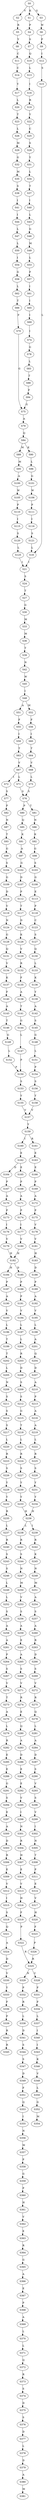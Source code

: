 strict digraph  {
	S0 -> S1 [ label = K ];
	S0 -> S2 [ label = V ];
	S0 -> S3 [ label = G ];
	S1 -> S4 [ label = P ];
	S2 -> S5 [ label = R ];
	S3 -> S6 [ label = W ];
	S4 -> S7 [ label = S ];
	S5 -> S8 [ label = Y ];
	S6 -> S9 [ label = P ];
	S7 -> S10 [ label = Q ];
	S8 -> S11 [ label = C ];
	S9 -> S12 [ label = I ];
	S10 -> S13 [ label = L ];
	S11 -> S14 [ label = C ];
	S12 -> S15 [ label = S ];
	S13 -> S16 [ label = I ];
	S14 -> S17 [ label = Y ];
	S15 -> S18 [ label = L ];
	S16 -> S19 [ label = R ];
	S17 -> S20 [ label = L ];
	S18 -> S21 [ label = I ];
	S19 -> S22 [ label = Y ];
	S20 -> S23 [ label = T ];
	S21 -> S24 [ label = S ];
	S22 -> S25 [ label = C ];
	S23 -> S26 [ label = L ];
	S24 -> S27 [ label = T ];
	S25 -> S28 [ label = S ];
	S26 -> S29 [ label = M ];
	S27 -> S30 [ label = G ];
	S28 -> S31 [ label = Y ];
	S29 -> S32 [ label = G ];
	S30 -> S33 [ label = M ];
	S31 -> S34 [ label = L ];
	S32 -> S35 [ label = M ];
	S33 -> S36 [ label = M ];
	S34 -> S37 [ label = T ];
	S35 -> S38 [ label = S ];
	S36 -> S39 [ label = T ];
	S37 -> S40 [ label = I ];
	S38 -> S41 [ label = I ];
	S39 -> S42 [ label = N ];
	S40 -> S43 [ label = L ];
	S41 -> S44 [ label = I ];
	S42 -> S45 [ label = W ];
	S43 -> S46 [ label = G ];
	S44 -> S47 [ label = L ];
	S45 -> S48 [ label = I ];
	S46 -> S49 [ label = M ];
	S47 -> S50 [ label = L ];
	S48 -> S51 [ label = A ];
	S48 -> S52 [ label = M ];
	S49 -> S53 [ label = L ];
	S50 -> S54 [ label = I ];
	S51 -> S55 [ label = F ];
	S52 -> S56 [ label = F ];
	S53 -> S57 [ label = F ];
	S54 -> S58 [ label = G ];
	S55 -> S59 [ label = I ];
	S56 -> S60 [ label = I ];
	S57 -> S61 [ label = I ];
	S58 -> S62 [ label = L ];
	S59 -> S63 [ label = T ];
	S60 -> S64 [ label = T ];
	S61 -> S65 [ label = I ];
	S62 -> S66 [ label = T ];
	S63 -> S67 [ label = V ];
	S64 -> S68 [ label = V ];
	S65 -> S69 [ label = I ];
	S66 -> S70 [ label = F ];
	S67 -> S71 [ label = L ];
	S67 -> S72 [ label = I ];
	S68 -> S73 [ label = L ];
	S69 -> S74 [ label = I ];
	S70 -> S75 [ label = G ];
	S71 -> S76 [ label = S ];
	S72 -> S77 [ label = S ];
	S73 -> S76 [ label = S ];
	S74 -> S78 [ label = G ];
	S75 -> S79 [ label = A ];
	S76 -> S80 [ label = P ];
	S76 -> S81 [ label = T ];
	S77 -> S82 [ label = P ];
	S78 -> S83 [ label = L ];
	S79 -> S84 [ label = Q ];
	S80 -> S85 [ label = Q ];
	S81 -> S86 [ label = N ];
	S82 -> S87 [ label = N ];
	S83 -> S88 [ label = T ];
	S84 -> S89 [ label = M ];
	S84 -> S90 [ label = K ];
	S85 -> S91 [ label = K ];
	S86 -> S92 [ label = K ];
	S87 -> S93 [ label = T ];
	S88 -> S94 [ label = F ];
	S89 -> S95 [ label = M ];
	S90 -> S96 [ label = L ];
	S91 -> S97 [ label = A ];
	S92 -> S98 [ label = G ];
	S93 -> S99 [ label = G ];
	S94 -> S75 [ label = G ];
	S95 -> S100 [ label = A ];
	S96 -> S101 [ label = G ];
	S97 -> S102 [ label = G ];
	S98 -> S103 [ label = S ];
	S99 -> S104 [ label = S ];
	S100 -> S105 [ label = W ];
	S101 -> S106 [ label = W ];
	S102 -> S107 [ label = D ];
	S103 -> S108 [ label = G ];
	S104 -> S109 [ label = G ];
	S105 -> S110 [ label = P ];
	S106 -> S111 [ label = P ];
	S107 -> S112 [ label = P ];
	S108 -> S113 [ label = E ];
	S109 -> S114 [ label = D ];
	S110 -> S115 [ label = I ];
	S111 -> S116 [ label = I ];
	S112 -> S117 [ label = T ];
	S113 -> S118 [ label = P ];
	S114 -> S119 [ label = V ];
	S115 -> S120 [ label = S ];
	S116 -> S121 [ label = S ];
	S117 -> S122 [ label = D ];
	S118 -> S123 [ label = C ];
	S119 -> S124 [ label = N ];
	S120 -> S125 [ label = L ];
	S121 -> S18 [ label = L ];
	S122 -> S126 [ label = K ];
	S123 -> S127 [ label = S ];
	S124 -> S128 [ label = G ];
	S125 -> S21 [ label = I ];
	S126 -> S129 [ label = V ];
	S127 -> S130 [ label = Q ];
	S128 -> S131 [ label = Q ];
	S129 -> S132 [ label = R ];
	S130 -> S133 [ label = L ];
	S131 -> S134 [ label = V ];
	S132 -> S135 [ label = F ];
	S133 -> S136 [ label = K ];
	S134 -> S137 [ label = K ];
	S135 -> S138 [ label = A ];
	S136 -> S139 [ label = Y ];
	S137 -> S140 [ label = F ];
	S138 -> S141 [ label = T ];
	S139 -> S142 [ label = A ];
	S140 -> S143 [ label = A ];
	S141 -> S144 [ label = G ];
	S142 -> S145 [ label = S ];
	S143 -> S146 [ label = T ];
	S144 -> S147 [ label = L ];
	S145 -> S148 [ label = G ];
	S146 -> S149 [ label = G ];
	S147 -> S150 [ label = P ];
	S148 -> S151 [ label = L ];
	S149 -> S152 [ label = L ];
	S150 -> S153 [ label = S ];
	S151 -> S154 [ label = P ];
	S152 -> S150 [ label = P ];
	S153 -> S155 [ label = Y ];
	S154 -> S156 [ label = S ];
	S155 -> S157 [ label = V ];
	S156 -> S158 [ label = Y ];
	S157 -> S159 [ label = Y ];
	S158 -> S157 [ label = V ];
	S159 -> S160 [ label = I ];
	S159 -> S161 [ label = R ];
	S160 -> S162 [ label = E ];
	S161 -> S163 [ label = E ];
	S162 -> S164 [ label = D ];
	S162 -> S165 [ label = E ];
	S163 -> S166 [ label = E ];
	S164 -> S167 [ label = P ];
	S165 -> S168 [ label = P ];
	S166 -> S169 [ label = P ];
	S167 -> S170 [ label = A ];
	S168 -> S171 [ label = A ];
	S169 -> S172 [ label = A ];
	S170 -> S173 [ label = P ];
	S171 -> S174 [ label = P ];
	S172 -> S175 [ label = P ];
	S173 -> S176 [ label = I ];
	S174 -> S177 [ label = I ];
	S175 -> S178 [ label = V ];
	S176 -> S179 [ label = V ];
	S177 -> S180 [ label = V ];
	S178 -> S181 [ label = V ];
	S179 -> S182 [ label = H ];
	S180 -> S182 [ label = H ];
	S181 -> S183 [ label = H ];
	S182 -> S184 [ label = H ];
	S182 -> S185 [ label = D ];
	S183 -> S186 [ label = D ];
	S184 -> S187 [ label = P ];
	S185 -> S188 [ label = P ];
	S186 -> S189 [ label = P ];
	S187 -> S190 [ label = A ];
	S188 -> S191 [ label = P ];
	S189 -> S192 [ label = A ];
	S190 -> S193 [ label = V ];
	S191 -> S194 [ label = V ];
	S192 -> S195 [ label = V ];
	S193 -> S196 [ label = L ];
	S194 -> S197 [ label = L ];
	S195 -> S198 [ label = L ];
	S196 -> S199 [ label = T ];
	S197 -> S200 [ label = L ];
	S198 -> S201 [ label = A ];
	S199 -> S202 [ label = T ];
	S200 -> S203 [ label = R ];
	S201 -> S204 [ label = Q ];
	S202 -> S205 [ label = L ];
	S203 -> S206 [ label = D ];
	S204 -> S207 [ label = D ];
	S205 -> S208 [ label = N ];
	S206 -> S209 [ label = S ];
	S207 -> S210 [ label = A ];
	S208 -> S211 [ label = S ];
	S209 -> S212 [ label = S ];
	S210 -> S213 [ label = P ];
	S211 -> S214 [ label = S ];
	S212 -> S215 [ label = G ];
	S213 -> S216 [ label = A ];
	S214 -> S217 [ label = S ];
	S215 -> S218 [ label = T ];
	S216 -> S219 [ label = A ];
	S217 -> S220 [ label = L ];
	S218 -> S221 [ label = L ];
	S219 -> S222 [ label = L ];
	S220 -> S223 [ label = R ];
	S221 -> S224 [ label = R ];
	S222 -> S225 [ label = R ];
	S223 -> S226 [ label = S ];
	S224 -> S227 [ label = S ];
	S225 -> S228 [ label = S ];
	S226 -> S229 [ label = Y ];
	S227 -> S230 [ label = Y ];
	S228 -> S231 [ label = Y ];
	S229 -> S232 [ label = Y ];
	S230 -> S233 [ label = Y ];
	S231 -> S234 [ label = Y ];
	S232 -> S235 [ label = R ];
	S233 -> S236 [ label = H ];
	S234 -> S236 [ label = H ];
	S235 -> S237 [ label = L ];
	S236 -> S238 [ label = L ];
	S236 -> S239 [ label = I ];
	S237 -> S240 [ label = R ];
	S238 -> S241 [ label = R ];
	S239 -> S242 [ label = R ];
	S240 -> S243 [ label = S ];
	S241 -> S244 [ label = S ];
	S242 -> S245 [ label = K ];
	S243 -> S246 [ label = S ];
	S244 -> S247 [ label = N ];
	S245 -> S248 [ label = N ];
	S246 -> S249 [ label = L ];
	S247 -> S250 [ label = M ];
	S248 -> S251 [ label = M ];
	S249 -> S252 [ label = L ];
	S250 -> S253 [ label = V ];
	S251 -> S254 [ label = A ];
	S252 -> S255 [ label = S ];
	S253 -> S256 [ label = S ];
	S254 -> S257 [ label = S ];
	S255 -> S258 [ label = A ];
	S256 -> S259 [ label = A ];
	S257 -> S260 [ label = A ];
	S258 -> S261 [ label = A ];
	S259 -> S262 [ label = E ];
	S260 -> S263 [ label = R ];
	S261 -> S264 [ label = P ];
	S262 -> S265 [ label = A ];
	S263 -> S266 [ label = D ];
	S264 -> S267 [ label = S ];
	S265 -> S268 [ label = S ];
	S266 -> S269 [ label = S ];
	S267 -> S270 [ label = V ];
	S268 -> S271 [ label = V ];
	S269 -> S272 [ label = V ];
	S270 -> S273 [ label = T ];
	S271 -> S274 [ label = R ];
	S272 -> S275 [ label = R ];
	S273 -> S276 [ label = A ];
	S274 -> S277 [ label = E ];
	S275 -> S278 [ label = Q ];
	S276 -> S279 [ label = L ];
	S277 -> S280 [ label = Q ];
	S278 -> S281 [ label = L ];
	S279 -> S282 [ label = R ];
	S280 -> S283 [ label = A ];
	S281 -> S284 [ label = A ];
	S282 -> S285 [ label = E ];
	S283 -> S286 [ label = D ];
	S284 -> S287 [ label = D ];
	S285 -> S288 [ label = E ];
	S286 -> S289 [ label = E ];
	S287 -> S290 [ label = S ];
	S288 -> S291 [ label = G ];
	S289 -> S292 [ label = E ];
	S290 -> S293 [ label = V ];
	S291 -> S294 [ label = S ];
	S292 -> S295 [ label = V ];
	S293 -> S296 [ label = S ];
	S294 -> S297 [ label = E ];
	S295 -> S298 [ label = I ];
	S296 -> S299 [ label = V ];
	S297 -> S300 [ label = A ];
	S298 -> S301 [ label = N ];
	S299 -> S302 [ label = I ];
	S300 -> S303 [ label = D ];
	S301 -> S304 [ label = R ];
	S302 -> S305 [ label = N ];
	S303 -> S306 [ label = R ];
	S304 -> S307 [ label = H ];
	S305 -> S308 [ label = T ];
	S306 -> S309 [ label = E ];
	S307 -> S310 [ label = E ];
	S308 -> S311 [ label = P ];
	S309 -> S312 [ label = V ];
	S310 -> S313 [ label = V ];
	S311 -> S314 [ label = E ];
	S312 -> S315 [ label = I ];
	S313 -> S316 [ label = H ];
	S314 -> S317 [ label = V ];
	S315 -> S318 [ label = S ];
	S316 -> S319 [ label = F ];
	S317 -> S320 [ label = H ];
	S318 -> S321 [ label = Q ];
	S319 -> S322 [ label = P ];
	S320 -> S323 [ label = F ];
	S321 -> S324 [ label = A ];
	S322 -> S325 [ label = R ];
	S323 -> S326 [ label = P ];
	S324 -> S327 [ label = D ];
	S325 -> S328 [ label = C ];
	S325 -> S329 [ label = N ];
	S326 -> S325 [ label = R ];
	S327 -> S330 [ label = V ];
	S328 -> S331 [ label = F ];
	S329 -> S332 [ label = P ];
	S330 -> S333 [ label = Y ];
	S331 -> S334 [ label = F ];
	S332 -> S335 [ label = R ];
	S333 -> S336 [ label = F ];
	S334 -> S337 [ label = L ];
	S335 -> S338 [ label = L ];
	S336 -> S339 [ label = P ];
	S337 -> S340 [ label = I ];
	S338 -> S341 [ label = D ];
	S339 -> S342 [ label = R ];
	S340 -> S343 [ label = I ];
	S341 -> S344 [ label = S ];
	S342 -> S345 [ label = R ];
	S343 -> S346 [ label = K ];
	S344 -> S347 [ label = S ];
	S346 -> S348 [ label = V ];
	S347 -> S349 [ label = D ];
	S348 -> S350 [ label = L ];
	S349 -> S351 [ label = F ];
	S350 -> S352 [ label = G ];
	S351 -> S353 [ label = Q ];
	S352 -> S354 [ label = M ];
	S353 -> S355 [ label = I ];
	S355 -> S356 [ label = N ];
	S356 -> S357 [ label = M ];
	S357 -> S358 [ label = P ];
	S358 -> S359 [ label = G ];
	S359 -> S360 [ label = P ];
	S360 -> S361 [ label = H ];
	S361 -> S362 [ label = V ];
	S362 -> S363 [ label = E ];
	S363 -> S364 [ label = R ];
	S364 -> S365 [ label = G ];
	S365 -> S366 [ label = A ];
	S366 -> S367 [ label = E ];
	S367 -> S368 [ label = P ];
	S368 -> S369 [ label = A ];
	S369 -> S370 [ label = L ];
	S370 -> S371 [ label = L ];
	S371 -> S372 [ label = Q ];
	S372 -> S373 [ label = R ];
	S373 -> S374 [ label = S ];
	S374 -> S375 [ label = D ];
	S375 -> S376 [ label = S ];
	S376 -> S377 [ label = D ];
	S377 -> S378 [ label = L ];
	S378 -> S379 [ label = D ];
	S379 -> S380 [ label = A ];
	S380 -> S381 [ label = M ];
}
